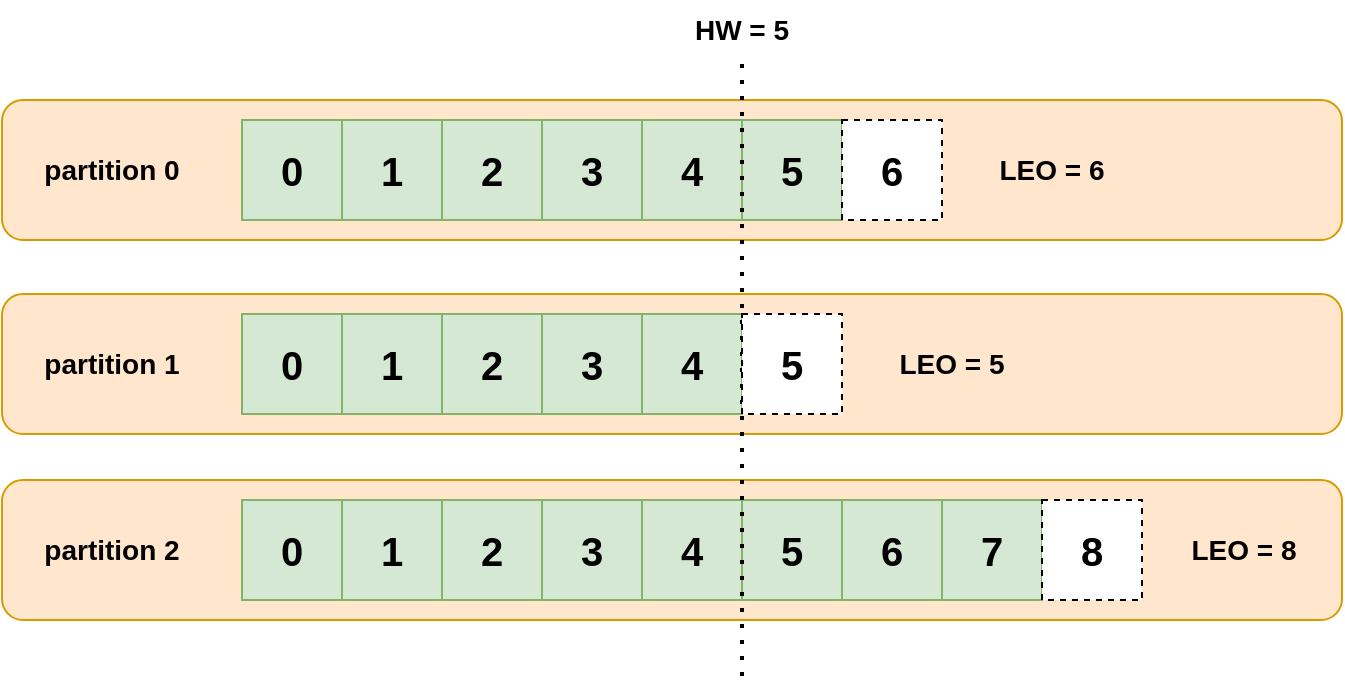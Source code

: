 <mxfile version="22.1.2" type="device">
  <diagram name="第 1 页" id="DpDYpGICT-u4w4fD0tlQ">
    <mxGraphModel dx="2053" dy="909" grid="1" gridSize="10" guides="1" tooltips="1" connect="1" arrows="1" fold="1" page="1" pageScale="1" pageWidth="491" pageHeight="413" math="0" shadow="0">
      <root>
        <mxCell id="0" />
        <mxCell id="1" parent="0" />
        <mxCell id="mAwNY7C1ntah-TTMIJ20-62" value="" style="rounded=1;whiteSpace=wrap;html=1;fillColor=#ffe6cc;strokeColor=#d79b00;" vertex="1" parent="1">
          <mxGeometry x="-410" y="290" width="670" height="70" as="geometry" />
        </mxCell>
        <mxCell id="mAwNY7C1ntah-TTMIJ20-63" value="partition 2" style="text;html=1;strokeColor=none;fillColor=none;align=center;verticalAlign=middle;whiteSpace=wrap;rounded=0;fontStyle=1;fontSize=14;" vertex="1" parent="1">
          <mxGeometry x="-390" y="310" width="70" height="30" as="geometry" />
        </mxCell>
        <mxCell id="mAwNY7C1ntah-TTMIJ20-60" value="" style="rounded=1;whiteSpace=wrap;html=1;fillColor=#ffe6cc;strokeColor=#d79b00;" vertex="1" parent="1">
          <mxGeometry x="-410" y="197" width="670" height="70" as="geometry" />
        </mxCell>
        <mxCell id="mAwNY7C1ntah-TTMIJ20-61" value="partition 1" style="text;html=1;strokeColor=none;fillColor=none;align=center;verticalAlign=middle;whiteSpace=wrap;rounded=0;fontStyle=1;fontSize=14;" vertex="1" parent="1">
          <mxGeometry x="-390" y="217" width="70" height="30" as="geometry" />
        </mxCell>
        <mxCell id="mAwNY7C1ntah-TTMIJ20-57" value="" style="rounded=1;whiteSpace=wrap;html=1;fillColor=#ffe6cc;strokeColor=#d79b00;" vertex="1" parent="1">
          <mxGeometry x="-410" y="100" width="670" height="70" as="geometry" />
        </mxCell>
        <mxCell id="mAwNY7C1ntah-TTMIJ20-23" value="0" style="rounded=0;whiteSpace=wrap;html=1;fontSize=20;fontStyle=1;fillColor=#d5e8d4;strokeColor=#82b366;" vertex="1" parent="1">
          <mxGeometry x="-290" y="110" width="50" height="50" as="geometry" />
        </mxCell>
        <mxCell id="mAwNY7C1ntah-TTMIJ20-24" value="1" style="rounded=0;whiteSpace=wrap;html=1;fontSize=20;fontStyle=1;fillColor=#d5e8d4;strokeColor=#82b366;" vertex="1" parent="1">
          <mxGeometry x="-240" y="110" width="50" height="50" as="geometry" />
        </mxCell>
        <mxCell id="mAwNY7C1ntah-TTMIJ20-25" value="2" style="rounded=0;whiteSpace=wrap;html=1;fontSize=20;fontStyle=1;fillColor=#d5e8d4;strokeColor=#82b366;" vertex="1" parent="1">
          <mxGeometry x="-190" y="110" width="50" height="50" as="geometry" />
        </mxCell>
        <mxCell id="mAwNY7C1ntah-TTMIJ20-26" value="3" style="rounded=0;whiteSpace=wrap;html=1;fontSize=20;fontStyle=1;fillColor=#d5e8d4;strokeColor=#82b366;" vertex="1" parent="1">
          <mxGeometry x="-140" y="110" width="50" height="50" as="geometry" />
        </mxCell>
        <mxCell id="mAwNY7C1ntah-TTMIJ20-27" value="4" style="rounded=0;whiteSpace=wrap;html=1;fontSize=20;fontStyle=1;fillColor=#d5e8d4;strokeColor=#82b366;" vertex="1" parent="1">
          <mxGeometry x="-90" y="110" width="50" height="50" as="geometry" />
        </mxCell>
        <mxCell id="mAwNY7C1ntah-TTMIJ20-28" value="0" style="rounded=0;whiteSpace=wrap;html=1;fontSize=20;fontStyle=1;fillColor=#d5e8d4;strokeColor=#82b366;" vertex="1" parent="1">
          <mxGeometry x="-290" y="207" width="50" height="50" as="geometry" />
        </mxCell>
        <mxCell id="mAwNY7C1ntah-TTMIJ20-29" value="1" style="rounded=0;whiteSpace=wrap;html=1;fontSize=20;fontStyle=1;fillColor=#d5e8d4;strokeColor=#82b366;" vertex="1" parent="1">
          <mxGeometry x="-240" y="207" width="50" height="50" as="geometry" />
        </mxCell>
        <mxCell id="mAwNY7C1ntah-TTMIJ20-30" value="2" style="rounded=0;whiteSpace=wrap;html=1;fontSize=20;fontStyle=1;fillColor=#d5e8d4;strokeColor=#82b366;" vertex="1" parent="1">
          <mxGeometry x="-190" y="207" width="50" height="50" as="geometry" />
        </mxCell>
        <mxCell id="mAwNY7C1ntah-TTMIJ20-31" value="3" style="rounded=0;whiteSpace=wrap;html=1;fontSize=20;fontStyle=1;fillColor=#d5e8d4;strokeColor=#82b366;" vertex="1" parent="1">
          <mxGeometry x="-140" y="207" width="50" height="50" as="geometry" />
        </mxCell>
        <mxCell id="mAwNY7C1ntah-TTMIJ20-32" value="4" style="rounded=0;whiteSpace=wrap;html=1;fontSize=20;fontStyle=1;fillColor=#d5e8d4;strokeColor=#82b366;" vertex="1" parent="1">
          <mxGeometry x="-90" y="207" width="50" height="50" as="geometry" />
        </mxCell>
        <mxCell id="mAwNY7C1ntah-TTMIJ20-33" value="0" style="rounded=0;whiteSpace=wrap;html=1;fontSize=20;fontStyle=1;fillColor=#d5e8d4;strokeColor=#82b366;" vertex="1" parent="1">
          <mxGeometry x="-290" y="300" width="50" height="50" as="geometry" />
        </mxCell>
        <mxCell id="mAwNY7C1ntah-TTMIJ20-34" value="1" style="rounded=0;whiteSpace=wrap;html=1;fontSize=20;fontStyle=1;fillColor=#d5e8d4;strokeColor=#82b366;" vertex="1" parent="1">
          <mxGeometry x="-240" y="300" width="50" height="50" as="geometry" />
        </mxCell>
        <mxCell id="mAwNY7C1ntah-TTMIJ20-35" value="2" style="rounded=0;whiteSpace=wrap;html=1;fontSize=20;fontStyle=1;fillColor=#d5e8d4;strokeColor=#82b366;" vertex="1" parent="1">
          <mxGeometry x="-190" y="300" width="50" height="50" as="geometry" />
        </mxCell>
        <mxCell id="mAwNY7C1ntah-TTMIJ20-36" value="3" style="rounded=0;whiteSpace=wrap;html=1;fontSize=20;fontStyle=1;fillColor=#d5e8d4;strokeColor=#82b366;" vertex="1" parent="1">
          <mxGeometry x="-140" y="300" width="50" height="50" as="geometry" />
        </mxCell>
        <mxCell id="mAwNY7C1ntah-TTMIJ20-37" value="4" style="rounded=0;whiteSpace=wrap;html=1;fontSize=20;fontStyle=1;fillColor=#d5e8d4;strokeColor=#82b366;" vertex="1" parent="1">
          <mxGeometry x="-90" y="300" width="50" height="50" as="geometry" />
        </mxCell>
        <mxCell id="mAwNY7C1ntah-TTMIJ20-38" value="5" style="rounded=0;whiteSpace=wrap;html=1;fontSize=20;fontStyle=1;fillColor=#d5e8d4;strokeColor=#82b366;" vertex="1" parent="1">
          <mxGeometry x="-40" y="110" width="50" height="50" as="geometry" />
        </mxCell>
        <mxCell id="mAwNY7C1ntah-TTMIJ20-39" value="5" style="rounded=0;whiteSpace=wrap;html=1;fontSize=20;fontStyle=1;fillColor=#d5e8d4;strokeColor=#82b366;" vertex="1" parent="1">
          <mxGeometry x="-40" y="300" width="50" height="50" as="geometry" />
        </mxCell>
        <mxCell id="mAwNY7C1ntah-TTMIJ20-40" value="6" style="rounded=0;whiteSpace=wrap;html=1;fontSize=20;fontStyle=1;fillColor=#d5e8d4;strokeColor=#82b366;" vertex="1" parent="1">
          <mxGeometry x="10" y="300" width="50" height="50" as="geometry" />
        </mxCell>
        <mxCell id="mAwNY7C1ntah-TTMIJ20-41" value="7" style="rounded=0;whiteSpace=wrap;html=1;fontSize=20;fontStyle=1;fillColor=#d5e8d4;strokeColor=#82b366;" vertex="1" parent="1">
          <mxGeometry x="60" y="300" width="50" height="50" as="geometry" />
        </mxCell>
        <mxCell id="mAwNY7C1ntah-TTMIJ20-42" value="" style="endArrow=none;dashed=1;html=1;dashPattern=1 3;strokeWidth=2;rounded=0;" edge="1" parent="1">
          <mxGeometry width="50" height="50" relative="1" as="geometry">
            <mxPoint x="-40" y="388" as="sourcePoint" />
            <mxPoint x="-40" y="76" as="targetPoint" />
          </mxGeometry>
        </mxCell>
        <mxCell id="mAwNY7C1ntah-TTMIJ20-43" value="HW = 5" style="text;html=1;strokeColor=none;fillColor=none;align=center;verticalAlign=middle;whiteSpace=wrap;rounded=0;fontStyle=1;fontSize=14;" vertex="1" parent="1">
          <mxGeometry x="-70" y="50" width="60" height="30" as="geometry" />
        </mxCell>
        <mxCell id="mAwNY7C1ntah-TTMIJ20-44" value="6" style="rounded=0;whiteSpace=wrap;html=1;dashed=1;fontSize=20;fontStyle=1" vertex="1" parent="1">
          <mxGeometry x="10" y="110" width="50" height="50" as="geometry" />
        </mxCell>
        <mxCell id="mAwNY7C1ntah-TTMIJ20-48" value="5" style="rounded=0;whiteSpace=wrap;html=1;dashed=1;fontSize=20;fontStyle=1" vertex="1" parent="1">
          <mxGeometry x="-40" y="207" width="50" height="50" as="geometry" />
        </mxCell>
        <mxCell id="mAwNY7C1ntah-TTMIJ20-49" value="8" style="rounded=0;whiteSpace=wrap;html=1;dashed=1;fontSize=20;fontStyle=1" vertex="1" parent="1">
          <mxGeometry x="110" y="300" width="50" height="50" as="geometry" />
        </mxCell>
        <mxCell id="mAwNY7C1ntah-TTMIJ20-50" value="LEO = 6" style="text;html=1;strokeColor=none;fillColor=none;align=center;verticalAlign=middle;whiteSpace=wrap;rounded=0;fontStyle=1;fontSize=14;" vertex="1" parent="1">
          <mxGeometry x="80" y="123.5" width="70" height="23" as="geometry" />
        </mxCell>
        <mxCell id="mAwNY7C1ntah-TTMIJ20-55" value="LEO = 5" style="text;html=1;strokeColor=none;fillColor=none;align=center;verticalAlign=middle;whiteSpace=wrap;rounded=0;fontStyle=1;fontSize=14;" vertex="1" parent="1">
          <mxGeometry x="30" y="220.5" width="70" height="23" as="geometry" />
        </mxCell>
        <mxCell id="mAwNY7C1ntah-TTMIJ20-56" value="LEO = 8" style="text;html=1;strokeColor=none;fillColor=none;align=center;verticalAlign=middle;whiteSpace=wrap;rounded=0;fontStyle=1;fontSize=14;" vertex="1" parent="1">
          <mxGeometry x="176" y="313.5" width="70" height="23" as="geometry" />
        </mxCell>
        <mxCell id="mAwNY7C1ntah-TTMIJ20-59" value="partition 0" style="text;html=1;strokeColor=none;fillColor=none;align=center;verticalAlign=middle;whiteSpace=wrap;rounded=0;fontStyle=1;fontSize=14;" vertex="1" parent="1">
          <mxGeometry x="-390" y="120" width="70" height="30" as="geometry" />
        </mxCell>
      </root>
    </mxGraphModel>
  </diagram>
</mxfile>
